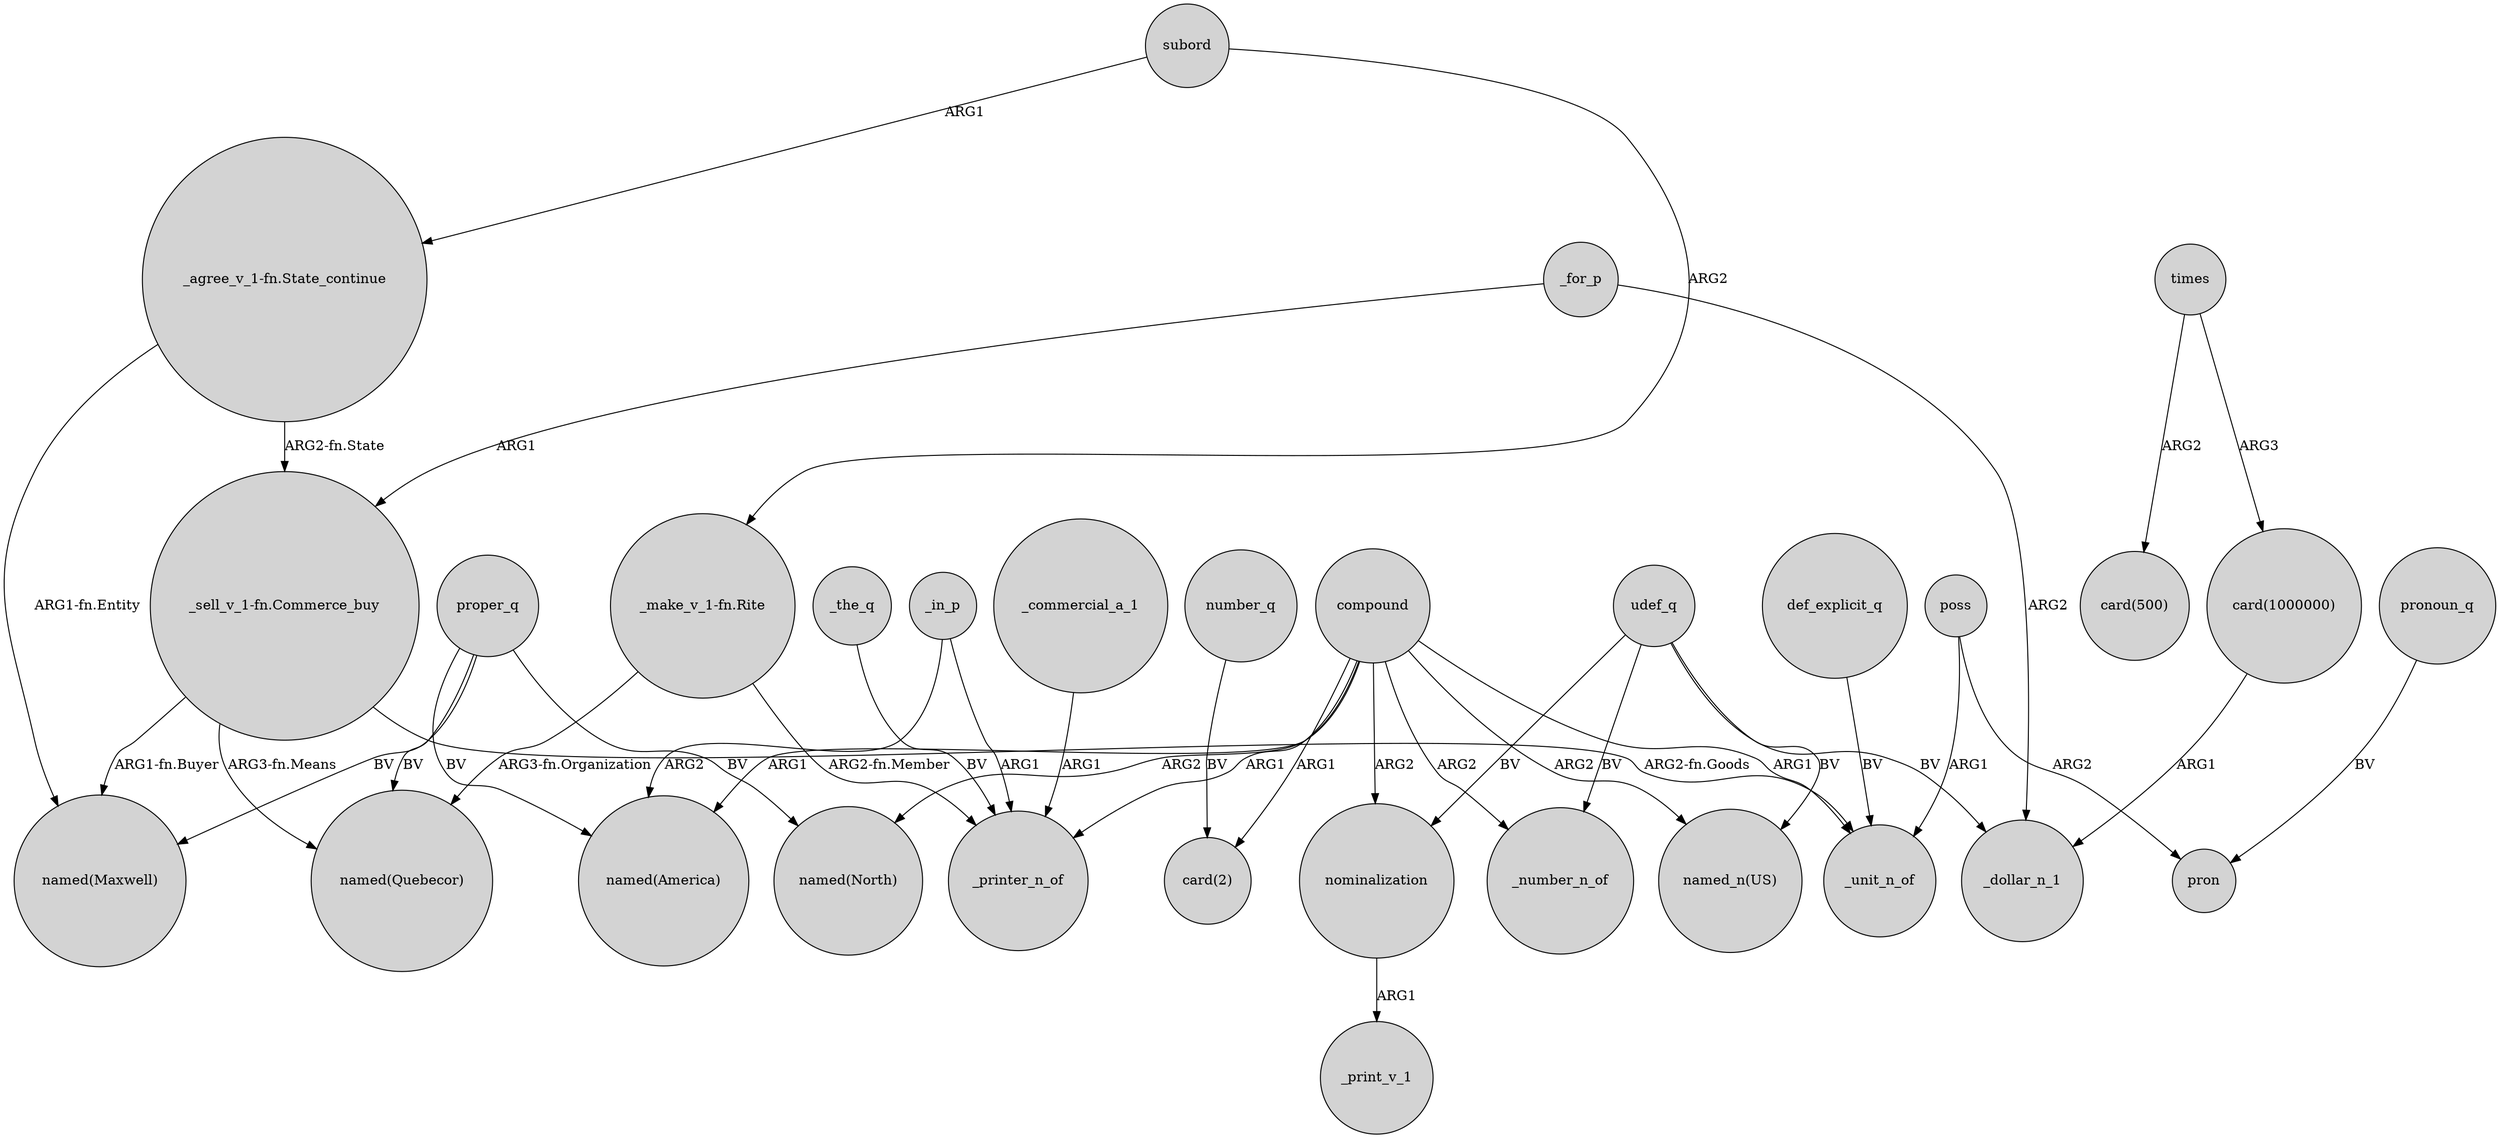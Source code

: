 digraph {
	node [shape=circle style=filled]
	subord -> "_make_v_1-fn.Rite" [label=ARG2]
	"_sell_v_1-fn.Commerce_buy" -> _unit_n_of [label="ARG2-fn.Goods"]
	"_make_v_1-fn.Rite" -> _printer_n_of [label="ARG2-fn.Member"]
	nominalization -> _print_v_1 [label=ARG1]
	number_q -> "card(2)" [label=BV]
	proper_q -> "named(North)" [label=BV]
	_commercial_a_1 -> _printer_n_of [label=ARG1]
	compound -> "named(America)" [label=ARG1]
	udef_q -> nominalization [label=BV]
	times -> "card(1000000)" [label=ARG3]
	proper_q -> "named(America)" [label=BV]
	_in_p -> "named(America)" [label=ARG2]
	_in_p -> _printer_n_of [label=ARG1]
	compound -> nominalization [label=ARG2]
	pronoun_q -> pron [label=BV]
	poss -> pron [label=ARG2]
	def_explicit_q -> _unit_n_of [label=BV]
	_for_p -> "_sell_v_1-fn.Commerce_buy" [label=ARG1]
	_for_p -> _dollar_n_1 [label=ARG2]
	proper_q -> "named(Maxwell)" [label=BV]
	udef_q -> _number_n_of [label=BV]
	compound -> "card(2)" [label=ARG1]
	"_agree_v_1-fn.State_continue" -> "_sell_v_1-fn.Commerce_buy" [label="ARG2-fn.State"]
	"_agree_v_1-fn.State_continue" -> "named(Maxwell)" [label="ARG1-fn.Entity"]
	udef_q -> _dollar_n_1 [label=BV]
	"card(1000000)" -> _dollar_n_1 [label=ARG1]
	"_make_v_1-fn.Rite" -> "named(Quebecor)" [label="ARG3-fn.Organization"]
	"_sell_v_1-fn.Commerce_buy" -> "named(Quebecor)" [label="ARG3-fn.Means"]
	times -> "card(500)" [label=ARG2]
	compound -> "named(North)" [label=ARG2]
	poss -> _unit_n_of [label=ARG1]
	compound -> _unit_n_of [label=ARG1]
	compound -> _number_n_of [label=ARG2]
	"_sell_v_1-fn.Commerce_buy" -> "named(Maxwell)" [label="ARG1-fn.Buyer"]
	compound -> "named_n(US)" [label=ARG2]
	proper_q -> "named(Quebecor)" [label=BV]
	_the_q -> _printer_n_of [label=BV]
	udef_q -> "named_n(US)" [label=BV]
	subord -> "_agree_v_1-fn.State_continue" [label=ARG1]
	compound -> _printer_n_of [label=ARG1]
}
